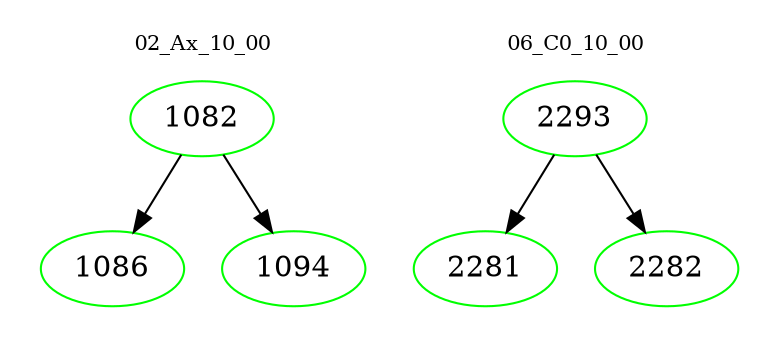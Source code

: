 digraph{
subgraph cluster_0 {
color = white
label = "02_Ax_10_00";
fontsize=10;
T0_1082 [label="1082", color="green"]
T0_1082 -> T0_1086 [color="black"]
T0_1086 [label="1086", color="green"]
T0_1082 -> T0_1094 [color="black"]
T0_1094 [label="1094", color="green"]
}
subgraph cluster_1 {
color = white
label = "06_C0_10_00";
fontsize=10;
T1_2293 [label="2293", color="green"]
T1_2293 -> T1_2281 [color="black"]
T1_2281 [label="2281", color="green"]
T1_2293 -> T1_2282 [color="black"]
T1_2282 [label="2282", color="green"]
}
}
